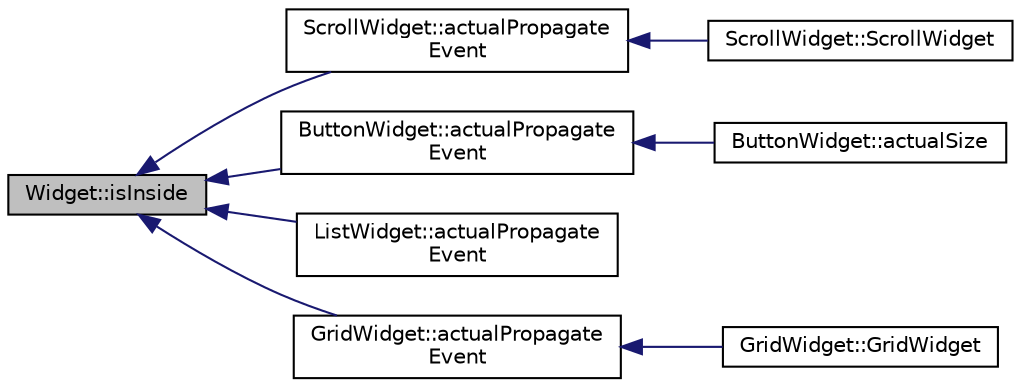digraph "Widget::isInside"
{
 // INTERACTIVE_SVG=YES
  edge [fontname="Helvetica",fontsize="10",labelfontname="Helvetica",labelfontsize="10"];
  node [fontname="Helvetica",fontsize="10",shape=record];
  rankdir="LR";
  Node152 [label="Widget::isInside",height=0.2,width=0.4,color="black", fillcolor="grey75", style="filled", fontcolor="black"];
  Node152 -> Node153 [dir="back",color="midnightblue",fontsize="10",style="solid",fontname="Helvetica"];
  Node153 [label="ScrollWidget::actualPropagate\lEvent",height=0.2,width=0.4,color="black", fillcolor="white", style="filled",URL="$class_scroll_widget.html#a19b22edd7d9f565af142e801a5960530"];
  Node153 -> Node154 [dir="back",color="midnightblue",fontsize="10",style="solid",fontname="Helvetica"];
  Node154 [label="ScrollWidget::ScrollWidget",height=0.2,width=0.4,color="black", fillcolor="white", style="filled",URL="$class_scroll_widget.html#a8cd1d59b24aff85a353e86e24425e94d"];
  Node152 -> Node155 [dir="back",color="midnightblue",fontsize="10",style="solid",fontname="Helvetica"];
  Node155 [label="ButtonWidget::actualPropagate\lEvent",height=0.2,width=0.4,color="black", fillcolor="white", style="filled",URL="$class_button_widget.html#aae069846bf4c475a475a47daf4178f3d"];
  Node155 -> Node156 [dir="back",color="midnightblue",fontsize="10",style="solid",fontname="Helvetica"];
  Node156 [label="ButtonWidget::actualSize",height=0.2,width=0.4,color="black", fillcolor="white", style="filled",URL="$class_button_widget.html#a050618b949448e783b589ddd4ccfedf0"];
  Node152 -> Node157 [dir="back",color="midnightblue",fontsize="10",style="solid",fontname="Helvetica"];
  Node157 [label="ListWidget::actualPropagate\lEvent",height=0.2,width=0.4,color="black", fillcolor="white", style="filled",URL="$class_list_widget.html#a91b56e252a550deda1d97a2992e3a9f7"];
  Node152 -> Node158 [dir="back",color="midnightblue",fontsize="10",style="solid",fontname="Helvetica"];
  Node158 [label="GridWidget::actualPropagate\lEvent",height=0.2,width=0.4,color="black", fillcolor="white", style="filled",URL="$class_grid_widget.html#a9c57f1ca2311d3caa936a481fa7fbef0"];
  Node158 -> Node159 [dir="back",color="midnightblue",fontsize="10",style="solid",fontname="Helvetica"];
  Node159 [label="GridWidget::GridWidget",height=0.2,width=0.4,color="black", fillcolor="white", style="filled",URL="$class_grid_widget.html#ae03af738f5dddd2e8ea1b08b2de4ee8b"];
}
